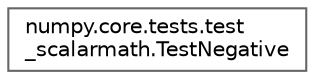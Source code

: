 digraph "Graphical Class Hierarchy"
{
 // LATEX_PDF_SIZE
  bgcolor="transparent";
  edge [fontname=Helvetica,fontsize=10,labelfontname=Helvetica,labelfontsize=10];
  node [fontname=Helvetica,fontsize=10,shape=box,height=0.2,width=0.4];
  rankdir="LR";
  Node0 [id="Node000000",label="numpy.core.tests.test\l_scalarmath.TestNegative",height=0.2,width=0.4,color="grey40", fillcolor="white", style="filled",URL="$dd/dac/classnumpy_1_1core_1_1tests_1_1test__scalarmath_1_1TestNegative.html",tooltip=" "];
}
